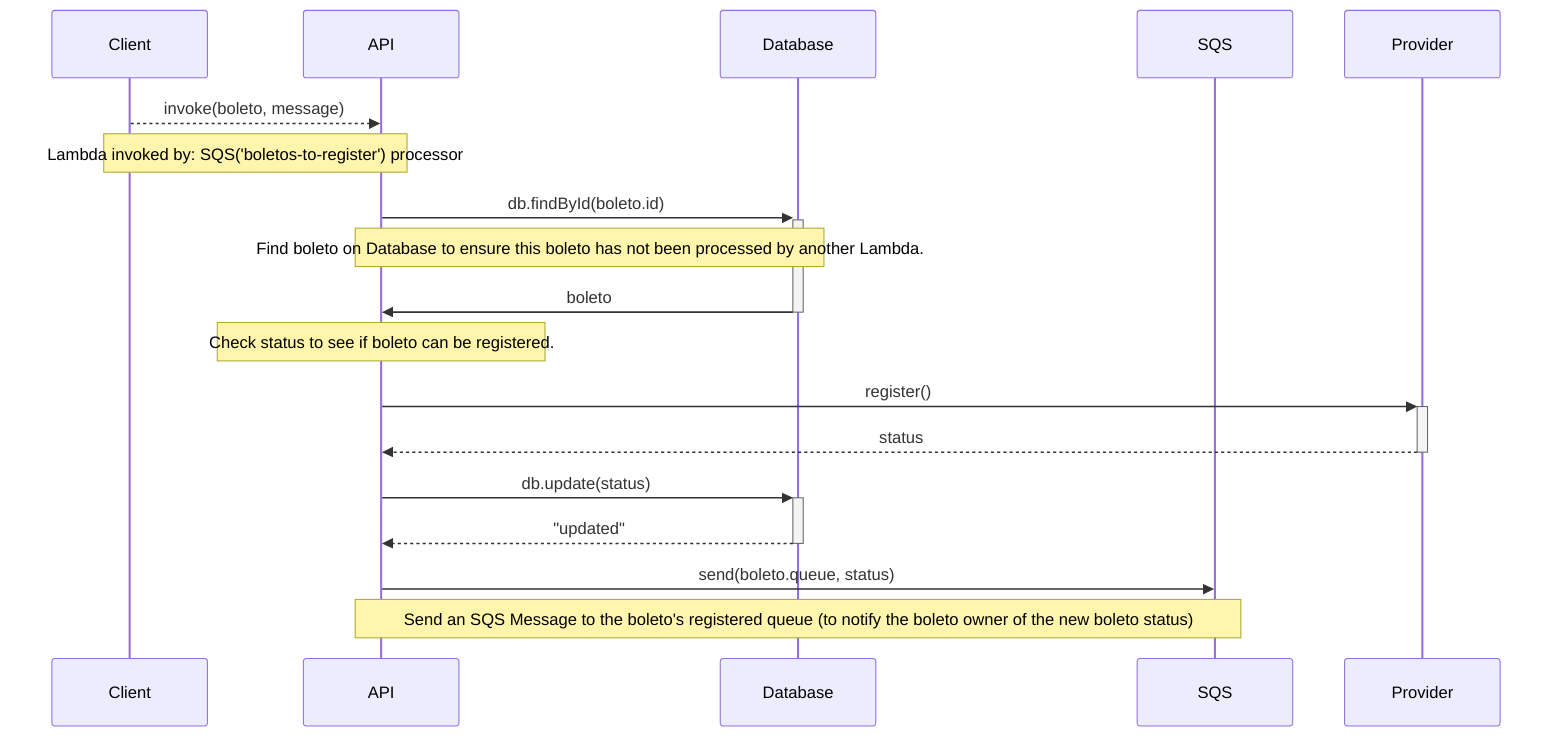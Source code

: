 sequenceDiagram
    participant Client
    participant API
    participant Database
    Participant SQS
    Participant Provider
    Client -->> API: invoke(boleto, message)
        Note over Client,API: Lambda invoked by: SQS('boletos-to-register') processor
    API ->>+ Database: db.findById(boleto.id)
        Note over API,Database: Find boleto on Database to ensure this boleto has not been processed by another Lambda.
    Database ->>- API: boleto
    Note over API: Check status to see if boleto can be registered.
    API ->>+ Provider: register()
    Provider -->>- API: status
    API ->>+ Database: db.update(status)
    Database -->>- API: "updated"
    API ->> SQS: send(boleto.queue, status)
        Note over API,SQS: Send an SQS Message to the boleto's registered queue (to notify the boleto owner of the new boleto status)